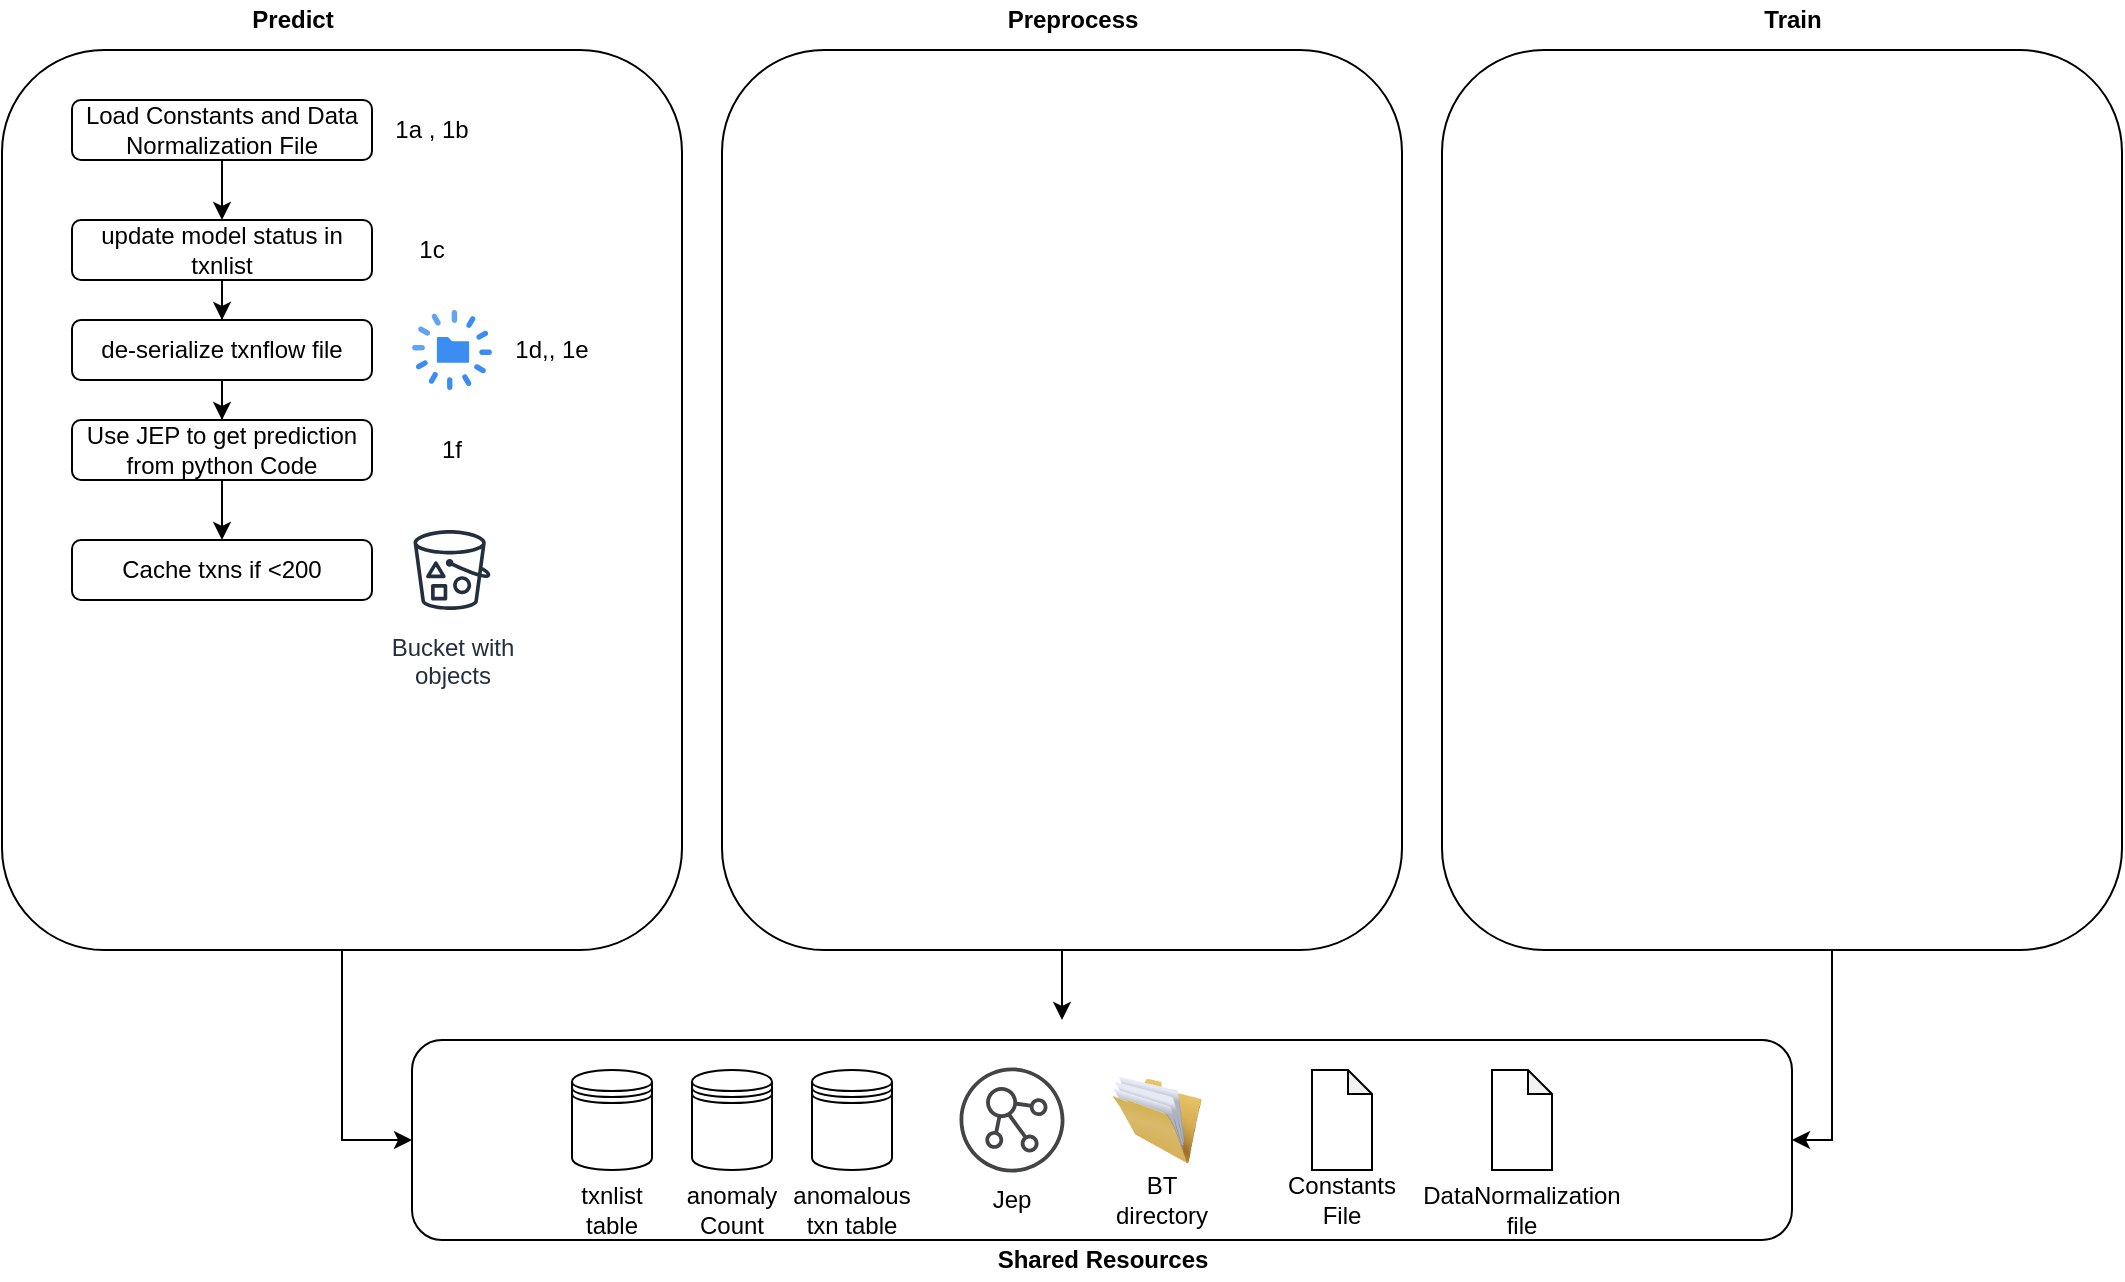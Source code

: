 <mxfile version="13.5.6" type="github">
  <diagram id="mq79HPodI-qMUnVJ8zkv" name="Page-1">
    <mxGraphModel dx="2128" dy="1648" grid="1" gridSize="10" guides="1" tooltips="1" connect="1" arrows="1" fold="1" page="1" pageScale="1" pageWidth="850" pageHeight="1100" math="0" shadow="0">
      <root>
        <mxCell id="0" />
        <mxCell id="1" parent="0" />
        <mxCell id="hrdju-AQXvvUvQQoPG_u-2" value="" style="rounded=1;whiteSpace=wrap;html=1;" vertex="1" parent="1">
          <mxGeometry x="140" y="390" width="690" height="100" as="geometry" />
        </mxCell>
        <mxCell id="hrdju-AQXvvUvQQoPG_u-5" value="" style="shape=datastore;whiteSpace=wrap;html=1;" vertex="1" parent="1">
          <mxGeometry x="220" y="405" width="40" height="50" as="geometry" />
        </mxCell>
        <mxCell id="hrdju-AQXvvUvQQoPG_u-6" value="" style="shape=datastore;whiteSpace=wrap;html=1;" vertex="1" parent="1">
          <mxGeometry x="340" y="405" width="40" height="50" as="geometry" />
        </mxCell>
        <mxCell id="hrdju-AQXvvUvQQoPG_u-10" value="" style="shape=note;whiteSpace=wrap;html=1;backgroundOutline=1;darkOpacity=0.05;size=12;" vertex="1" parent="1">
          <mxGeometry x="590" y="405" width="30" height="50" as="geometry" />
        </mxCell>
        <mxCell id="hrdju-AQXvvUvQQoPG_u-12" value="" style="shape=image;html=1;verticalAlign=top;verticalLabelPosition=bottom;labelBackgroundColor=#ffffff;imageAspect=0;aspect=fixed;image=https://cdn3.iconfinder.com/data/icons/dompicon-glyph-file-format-2/256/file-jar-format-type-128.png" vertex="1" parent="1">
          <mxGeometry x="760" y="405" width="50" height="50" as="geometry" />
        </mxCell>
        <mxCell id="hrdju-AQXvvUvQQoPG_u-25" style="edgeStyle=orthogonalEdgeStyle;rounded=0;orthogonalLoop=1;jettySize=auto;html=1;exitX=1;exitY=0.5;exitDx=0;exitDy=0;entryX=0;entryY=0.5;entryDx=0;entryDy=0;" edge="1" parent="1" source="hrdju-AQXvvUvQQoPG_u-14" target="hrdju-AQXvvUvQQoPG_u-2">
          <mxGeometry relative="1" as="geometry" />
        </mxCell>
        <mxCell id="hrdju-AQXvvUvQQoPG_u-14" value="" style="rounded=1;whiteSpace=wrap;html=1;rotation=90;" vertex="1" parent="1">
          <mxGeometry x="-120" y="-50" width="450" height="340" as="geometry" />
        </mxCell>
        <mxCell id="hrdju-AQXvvUvQQoPG_u-28" style="edgeStyle=orthogonalEdgeStyle;rounded=0;orthogonalLoop=1;jettySize=auto;html=1;exitX=1;exitY=0.5;exitDx=0;exitDy=0;entryX=1;entryY=0.5;entryDx=0;entryDy=0;" edge="1" parent="1" source="hrdju-AQXvvUvQQoPG_u-16" target="hrdju-AQXvvUvQQoPG_u-2">
          <mxGeometry relative="1" as="geometry">
            <Array as="points">
              <mxPoint x="850" y="345" />
              <mxPoint x="850" y="440" />
            </Array>
          </mxGeometry>
        </mxCell>
        <mxCell id="hrdju-AQXvvUvQQoPG_u-16" value="" style="rounded=1;whiteSpace=wrap;html=1;rotation=90;" vertex="1" parent="1">
          <mxGeometry x="600" y="-50" width="450" height="340" as="geometry" />
        </mxCell>
        <mxCell id="hrdju-AQXvvUvQQoPG_u-26" style="edgeStyle=orthogonalEdgeStyle;rounded=0;orthogonalLoop=1;jettySize=auto;html=1;exitX=1;exitY=0.5;exitDx=0;exitDy=0;entryX=0.375;entryY=0.5;entryDx=0;entryDy=0;entryPerimeter=0;" edge="1" parent="1" source="hrdju-AQXvvUvQQoPG_u-17">
          <mxGeometry relative="1" as="geometry">
            <mxPoint x="465" y="380" as="targetPoint" />
          </mxGeometry>
        </mxCell>
        <mxCell id="hrdju-AQXvvUvQQoPG_u-17" value="" style="rounded=1;whiteSpace=wrap;html=1;rotation=90;" vertex="1" parent="1">
          <mxGeometry x="240" y="-50" width="450" height="340" as="geometry" />
        </mxCell>
        <mxCell id="hrdju-AQXvvUvQQoPG_u-18" value="&lt;b&gt;Predict&lt;/b&gt;" style="text;html=1;align=center;verticalAlign=middle;resizable=0;points=[];autosize=1;" vertex="1" parent="1">
          <mxGeometry x="50" y="-130" width="60" height="20" as="geometry" />
        </mxCell>
        <mxCell id="hrdju-AQXvvUvQQoPG_u-19" value="&lt;b&gt;Preprocess&lt;/b&gt;" style="text;html=1;align=center;verticalAlign=middle;resizable=0;points=[];autosize=1;" vertex="1" parent="1">
          <mxGeometry x="430" y="-130" width="80" height="20" as="geometry" />
        </mxCell>
        <mxCell id="hrdju-AQXvvUvQQoPG_u-20" value="&lt;b&gt;Train&lt;/b&gt;" style="text;html=1;align=center;verticalAlign=middle;resizable=0;points=[];autosize=1;" vertex="1" parent="1">
          <mxGeometry x="810" y="-130" width="40" height="20" as="geometry" />
        </mxCell>
        <mxCell id="hrdju-AQXvvUvQQoPG_u-21" value="Constants File" style="text;html=1;strokeColor=none;fillColor=none;align=center;verticalAlign=middle;whiteSpace=wrap;rounded=0;" vertex="1" parent="1">
          <mxGeometry x="585" y="460" width="40" height="20" as="geometry" />
        </mxCell>
        <mxCell id="hrdju-AQXvvUvQQoPG_u-22" value="" style="shape=note;whiteSpace=wrap;html=1;backgroundOutline=1;darkOpacity=0.05;size=12;" vertex="1" parent="1">
          <mxGeometry x="680" y="405" width="30" height="50" as="geometry" />
        </mxCell>
        <mxCell id="hrdju-AQXvvUvQQoPG_u-24" value="DataNormalization file" style="text;html=1;strokeColor=none;fillColor=none;align=center;verticalAlign=middle;whiteSpace=wrap;rounded=0;" vertex="1" parent="1">
          <mxGeometry x="675" y="465" width="40" height="20" as="geometry" />
        </mxCell>
        <mxCell id="hrdju-AQXvvUvQQoPG_u-27" value="&lt;b&gt;Shared Resources&lt;/b&gt;" style="text;html=1;align=center;verticalAlign=middle;resizable=0;points=[];autosize=1;" vertex="1" parent="1">
          <mxGeometry x="425" y="490" width="120" height="20" as="geometry" />
        </mxCell>
        <mxCell id="hrdju-AQXvvUvQQoPG_u-42" style="edgeStyle=orthogonalEdgeStyle;rounded=0;orthogonalLoop=1;jettySize=auto;html=1;exitX=0.5;exitY=1;exitDx=0;exitDy=0;" edge="1" parent="1" source="hrdju-AQXvvUvQQoPG_u-31" target="hrdju-AQXvvUvQQoPG_u-37">
          <mxGeometry relative="1" as="geometry" />
        </mxCell>
        <mxCell id="hrdju-AQXvvUvQQoPG_u-31" value="Load Constants and Data Normalization File" style="rounded=1;whiteSpace=wrap;html=1;" vertex="1" parent="1">
          <mxGeometry x="-30" y="-80" width="150" height="30" as="geometry" />
        </mxCell>
        <mxCell id="hrdju-AQXvvUvQQoPG_u-34" value="" style="image;html=1;image=img/lib/clip_art/general/Full_Folder_128x128.png" vertex="1" parent="1">
          <mxGeometry x="490" y="407.5" width="45" height="45" as="geometry" />
        </mxCell>
        <mxCell id="hrdju-AQXvvUvQQoPG_u-35" value="BT directory" style="text;html=1;strokeColor=none;fillColor=none;align=center;verticalAlign=middle;whiteSpace=wrap;rounded=0;" vertex="1" parent="1">
          <mxGeometry x="495" y="460" width="40" height="20" as="geometry" />
        </mxCell>
        <mxCell id="hrdju-AQXvvUvQQoPG_u-48" value="" style="edgeStyle=orthogonalEdgeStyle;rounded=0;orthogonalLoop=1;jettySize=auto;html=1;" edge="1" parent="1" source="hrdju-AQXvvUvQQoPG_u-37" target="hrdju-AQXvvUvQQoPG_u-47">
          <mxGeometry relative="1" as="geometry" />
        </mxCell>
        <mxCell id="hrdju-AQXvvUvQQoPG_u-37" value="update model status in txnlist" style="rounded=1;whiteSpace=wrap;html=1;" vertex="1" parent="1">
          <mxGeometry x="-30" y="-20" width="150" height="30" as="geometry" />
        </mxCell>
        <mxCell id="hrdju-AQXvvUvQQoPG_u-38" value="txnlist table" style="text;html=1;strokeColor=none;fillColor=none;align=center;verticalAlign=middle;whiteSpace=wrap;rounded=0;" vertex="1" parent="1">
          <mxGeometry x="220" y="465" width="40" height="20" as="geometry" />
        </mxCell>
        <mxCell id="hrdju-AQXvvUvQQoPG_u-43" value="1a , 1b" style="text;html=1;strokeColor=none;fillColor=none;align=center;verticalAlign=middle;whiteSpace=wrap;rounded=0;" vertex="1" parent="1">
          <mxGeometry x="130" y="-75" width="40" height="20" as="geometry" />
        </mxCell>
        <mxCell id="hrdju-AQXvvUvQQoPG_u-44" value="1c" style="text;html=1;strokeColor=none;fillColor=none;align=center;verticalAlign=middle;whiteSpace=wrap;rounded=0;" vertex="1" parent="1">
          <mxGeometry x="130" y="-15" width="40" height="20" as="geometry" />
        </mxCell>
        <mxCell id="hrdju-AQXvvUvQQoPG_u-45" value="" style="html=1;aspect=fixed;strokeColor=none;shadow=0;align=center;verticalAlign=top;fillColor=#3B8DF1;shape=mxgraph.gcp2.lifecycle" vertex="1" parent="1">
          <mxGeometry x="140" y="25" width="40" height="40" as="geometry" />
        </mxCell>
        <mxCell id="hrdju-AQXvvUvQQoPG_u-53" value="" style="edgeStyle=orthogonalEdgeStyle;rounded=0;orthogonalLoop=1;jettySize=auto;html=1;" edge="1" parent="1" source="hrdju-AQXvvUvQQoPG_u-47" target="hrdju-AQXvvUvQQoPG_u-52">
          <mxGeometry relative="1" as="geometry" />
        </mxCell>
        <mxCell id="hrdju-AQXvvUvQQoPG_u-47" value="de-serialize txnflow file" style="rounded=1;whiteSpace=wrap;html=1;" vertex="1" parent="1">
          <mxGeometry x="-30" y="30" width="150" height="30" as="geometry" />
        </mxCell>
        <mxCell id="hrdju-AQXvvUvQQoPG_u-49" value="" style="pointerEvents=1;shadow=0;dashed=0;html=1;strokeColor=none;fillColor=#434445;aspect=fixed;labelPosition=center;verticalLabelPosition=bottom;verticalAlign=top;align=center;outlineConnect=0;shape=mxgraph.vvd.nsx_controller;" vertex="1" parent="1">
          <mxGeometry x="413.75" y="403.75" width="52.5" height="52.5" as="geometry" />
        </mxCell>
        <mxCell id="hrdju-AQXvvUvQQoPG_u-50" value="Jep" style="text;html=1;strokeColor=none;fillColor=none;align=center;verticalAlign=middle;whiteSpace=wrap;rounded=0;" vertex="1" parent="1">
          <mxGeometry x="420" y="460" width="40" height="20" as="geometry" />
        </mxCell>
        <mxCell id="hrdju-AQXvvUvQQoPG_u-51" value="1d,, 1e" style="text;html=1;strokeColor=none;fillColor=none;align=center;verticalAlign=middle;whiteSpace=wrap;rounded=0;" vertex="1" parent="1">
          <mxGeometry x="190" y="35" width="40" height="20" as="geometry" />
        </mxCell>
        <mxCell id="hrdju-AQXvvUvQQoPG_u-57" value="" style="edgeStyle=orthogonalEdgeStyle;rounded=0;orthogonalLoop=1;jettySize=auto;html=1;" edge="1" parent="1" source="hrdju-AQXvvUvQQoPG_u-52" target="hrdju-AQXvvUvQQoPG_u-56">
          <mxGeometry relative="1" as="geometry" />
        </mxCell>
        <mxCell id="hrdju-AQXvvUvQQoPG_u-52" value="Use JEP to get prediction from python Code" style="rounded=1;whiteSpace=wrap;html=1;" vertex="1" parent="1">
          <mxGeometry x="-30" y="80" width="150" height="30" as="geometry" />
        </mxCell>
        <mxCell id="hrdju-AQXvvUvQQoPG_u-54" value="1f" style="text;html=1;strokeColor=none;fillColor=none;align=center;verticalAlign=middle;whiteSpace=wrap;rounded=0;" vertex="1" parent="1">
          <mxGeometry x="140" y="85" width="40" height="20" as="geometry" />
        </mxCell>
        <mxCell id="hrdju-AQXvvUvQQoPG_u-55" value="Bucket with&#xa;objects" style="outlineConnect=0;fontColor=#232F3E;gradientColor=none;strokeColor=#232F3E;fillColor=#ffffff;dashed=0;verticalLabelPosition=bottom;verticalAlign=top;align=center;html=1;fontSize=12;fontStyle=0;aspect=fixed;shape=mxgraph.aws4.resourceIcon;resIcon=mxgraph.aws4.bucket_with_objects;" vertex="1" parent="1">
          <mxGeometry x="135" y="130" width="50" height="50" as="geometry" />
        </mxCell>
        <mxCell id="hrdju-AQXvvUvQQoPG_u-56" value="Cache txns if &amp;lt;200" style="rounded=1;whiteSpace=wrap;html=1;" vertex="1" parent="1">
          <mxGeometry x="-30" y="140" width="150" height="30" as="geometry" />
        </mxCell>
        <mxCell id="hrdju-AQXvvUvQQoPG_u-59" value="" style="shape=datastore;whiteSpace=wrap;html=1;" vertex="1" parent="1">
          <mxGeometry x="280" y="405" width="40" height="50" as="geometry" />
        </mxCell>
        <mxCell id="hrdju-AQXvvUvQQoPG_u-60" value="anomalous&lt;br&gt;txn table" style="text;html=1;strokeColor=none;fillColor=none;align=center;verticalAlign=middle;whiteSpace=wrap;rounded=0;" vertex="1" parent="1">
          <mxGeometry x="340" y="465" width="40" height="20" as="geometry" />
        </mxCell>
        <mxCell id="hrdju-AQXvvUvQQoPG_u-61" value="anomaly&lt;br&gt;Count" style="text;html=1;strokeColor=none;fillColor=none;align=center;verticalAlign=middle;whiteSpace=wrap;rounded=0;" vertex="1" parent="1">
          <mxGeometry x="280" y="465" width="40" height="20" as="geometry" />
        </mxCell>
      </root>
    </mxGraphModel>
  </diagram>
</mxfile>
